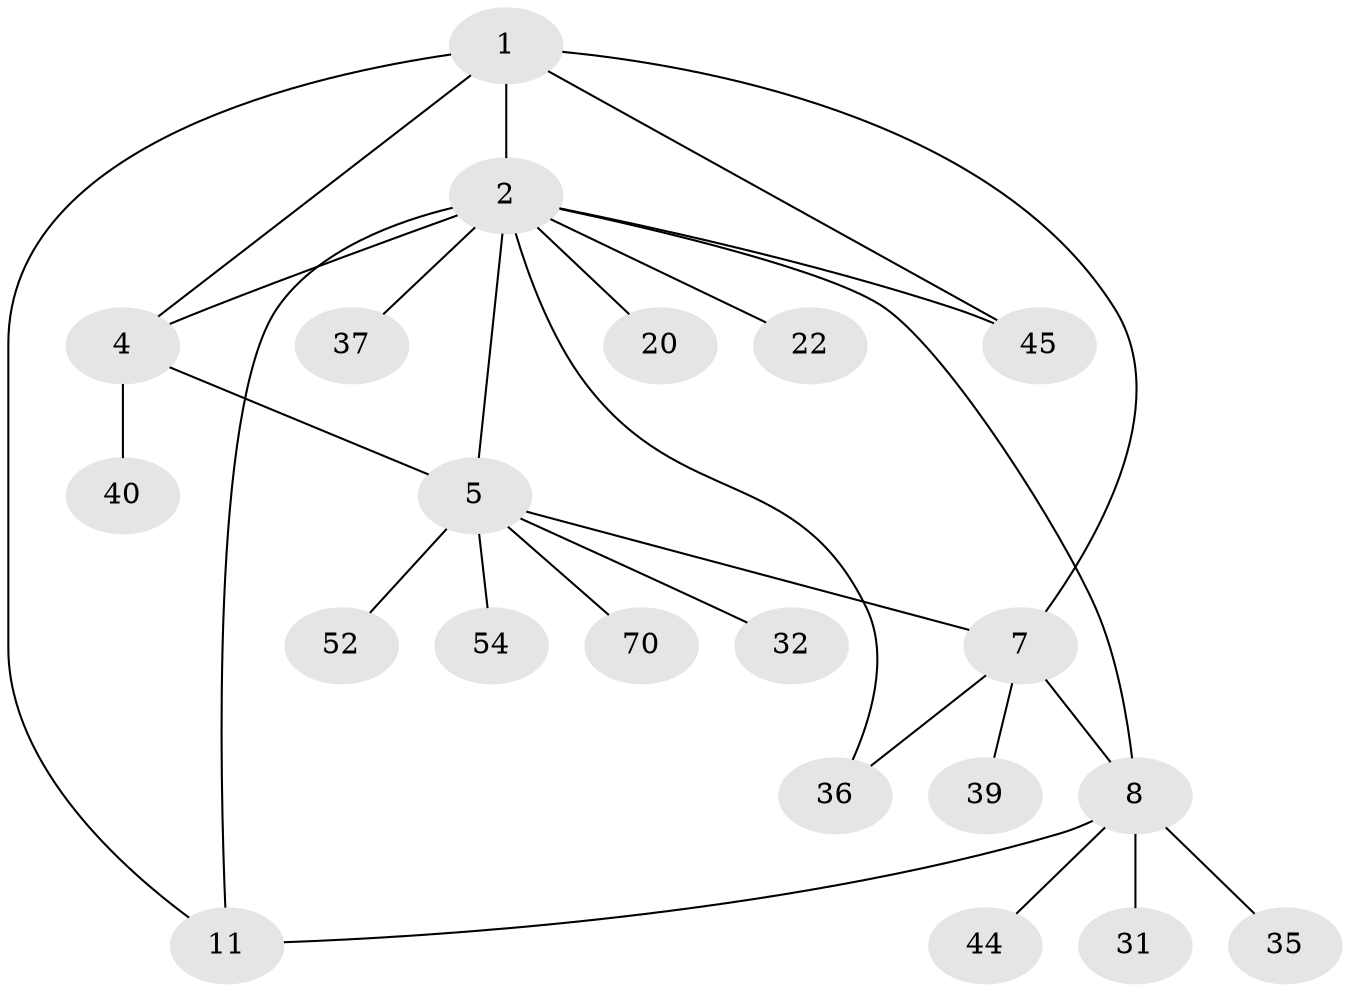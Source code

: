 // original degree distribution, {10: 0.027777777777777776, 7: 0.041666666666666664, 2: 0.3194444444444444, 6: 0.013888888888888888, 8: 0.013888888888888888, 4: 0.05555555555555555, 5: 0.027777777777777776, 12: 0.013888888888888888, 1: 0.4444444444444444, 3: 0.041666666666666664}
// Generated by graph-tools (version 1.1) at 2025/19/03/04/25 18:19:33]
// undirected, 21 vertices, 28 edges
graph export_dot {
graph [start="1"]
  node [color=gray90,style=filled];
  1 [super="+17+21+3"];
  2 [super="+10+46+33+50"];
  4 [super="+6+25"];
  5;
  7 [super="+9+62"];
  8 [super="+23+68+30+14"];
  11 [super="+49+51+53+43+28+12+16+19+27+18"];
  20;
  22;
  31 [super="+55"];
  32 [super="+66"];
  35;
  36 [super="+41"];
  37 [super="+56"];
  39;
  40;
  44 [super="+67"];
  45;
  52;
  54;
  70;
  1 -- 2 [weight=4];
  1 -- 45;
  1 -- 4 [weight=2];
  1 -- 7 [weight=2];
  1 -- 11;
  2 -- 4 [weight=2];
  2 -- 5;
  2 -- 37;
  2 -- 11 [weight=2];
  2 -- 45;
  2 -- 20;
  2 -- 22;
  2 -- 36;
  2 -- 8 [weight=2];
  4 -- 5 [weight=2];
  4 -- 40;
  5 -- 7;
  5 -- 32;
  5 -- 52;
  5 -- 54;
  5 -- 70;
  7 -- 8 [weight=2];
  7 -- 39;
  7 -- 36;
  8 -- 11;
  8 -- 31;
  8 -- 35;
  8 -- 44;
}
